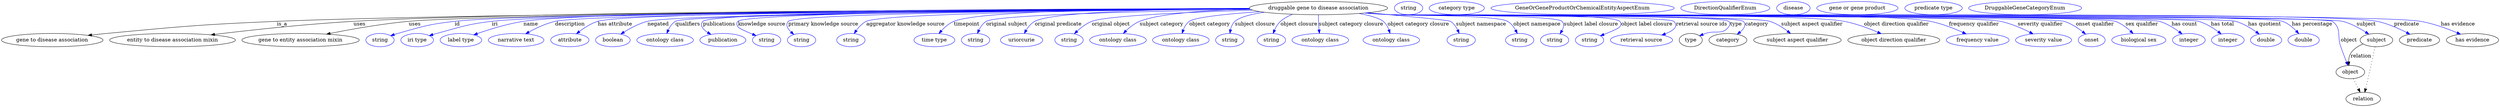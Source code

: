 digraph {
	graph [bb="0,0,6783.6,283"];
	node [label="\N"];
	"druggable gene to disease association"	[height=0.5,
		label="druggable gene to disease association",
		pos="3578.8,265",
		width=5.2176];
	"gene to disease association"	[height=0.5,
		pos="137.79,178",
		width=3.8274];
	"druggable gene to disease association" -> "gene to disease association"	[label=is_a,
		lp="762.79,221.5",
		pos="e,234.98,190.85 3391.8,263.12 2846.8,260.33 1265.6,250.56 748.79,229 542.22,220.38 490.64,215.21 284.79,196 271.95,194.8 258.49,\
193.42 245.15,191.97"];
	"entity to disease association mixin"	[height=0.5,
		pos="464.79,178",
		width=4.7482];
	"druggable gene to disease association" -> "entity to disease association mixin"	[label=uses,
		lp="973.29,221.5",
		pos="e,569.19,192.3 3391.3,263.64 2873.6,262.31 1430.9,256.2 956.79,229 827.1,221.56 678.84,205.45 579.27,193.51"];
	"gene to entity association mixin"	[height=0.5,
		pos="812.79,178",
		width=4.4232];
	"druggable gene to disease association" -> "gene to entity association mixin"	[label=uses,
		lp="1123.3,221.5",
		pos="e,883.38,194.16 3391.7,263.02 2854.5,259.96 1331.5,249.57 1106.8,229 1034,222.34 952.18,207.83 893.35,196.15"];
	id	[color=blue,
		height=0.5,
		label=string,
		pos="1028.8,178",
		width=1.0652];
	"druggable gene to disease association" -> id	[color=blue,
		label=id,
		lp="1238.8,221.5",
		pos="e,1057.8,189.95 3391.4,263.31 2872.9,261.09 1443.3,252.86 1231.8,229 1161.8,221.1 1144.6,215.13 1076.8,196 1073.7,195.12 1070.5,\
194.15 1067.3,193.13",
		style=solid];
	iri	[color=blue,
		height=0.5,
		label="iri type",
		pos="1129.8,178",
		width=1.2277];
	"druggable gene to disease association" -> iri	[color=blue,
		label=iri,
		lp="1340.8,221.5",
		pos="e,1162.7,190.09 3391.4,263.24 2888.6,260.9 1534,252.46 1332.8,229 1265,221.09 1248.7,213.78 1182.8,196 1179.4,195.09 1175.9,194.1 \
1172.5,193.07",
		style=solid];
	name	[color=blue,
		height=0.5,
		label="label type",
		pos="1248.8,178",
		width=1.5707];
	"druggable gene to disease association" -> name	[color=blue,
		label=name,
		lp="1438.8,221.5",
		pos="e,1283.6,192.27 3391,263.85 2901.4,263.06 1610.4,258.19 1418.8,229 1375.2,222.36 1327.1,207.48 1293.2,195.67",
		style=solid];
	description	[color=blue,
		height=0.5,
		label="narrative text",
		pos="1398.8,178",
		width=2.0943];
	"druggable gene to disease association" -> description	[color=blue,
		label=description,
		lp="1544.3,221.5",
		pos="e,1424.4,195.03 3392,263 2899.1,260.07 1594.7,250.34 1503.8,229 1479,223.18 1453.2,210.97 1433.3,200.08",
		style=solid];
	"has attribute"	[color=blue,
		height=0.5,
		label=attribute,
		pos="1543.8,178",
		width=1.4443];
	"druggable gene to disease association" -> "has attribute"	[color=blue,
		label="has attribute",
		lp="1666.8,221.5",
		pos="e,1561.6,194.99 3391.2,263.47 2917.3,261.75 1703.3,254.84 1619.8,229 1601.5,223.36 1583.6,211.89 1569.7,201.36",
		style=solid];
	negated	[color=blue,
		height=0.5,
		label=boolean,
		pos="1660.8,178",
		width=1.2999];
	"druggable gene to disease association" -> negated	[color=blue,
		label=negated,
		lp="1783.8,221.5",
		pos="e,1682.4,194.28 3392,262.76 2942.8,259.45 1832.9,249.28 1754.8,229 1732.1,223.11 1708.8,210.77 1691.1,199.83",
		style=solid];
	qualifiers	[color=blue,
		height=0.5,
		label="ontology class",
		pos="1801.8,178",
		width=2.1304];
	"druggable gene to disease association" -> qualifiers	[color=blue,
		label=qualifiers,
		lp="1864.3,221.5",
		pos="e,1806.8,196.1 3392.2,262.66 2948.3,259.15 1864,248.6 1830.8,229 1821.8,223.71 1815.3,214.47 1810.8,205.37",
		style=solid];
	publications	[color=blue,
		height=0.5,
		label=publication,
		pos="1958.8,178",
		width=1.7332];
	"druggable gene to disease association" -> publications	[color=blue,
		label=publications,
		lp="1949.8,221.5",
		pos="e,1926.8,193.56 3391.5,263.49 2960.2,261.86 1931.5,255.23 1905.8,229 1895.8,218.82 1904.9,207.92 1918.2,198.9",
		style=solid];
	"knowledge source"	[color=blue,
		height=0.5,
		label=string,
		pos="2077.8,178",
		width=1.0652];
	"druggable gene to disease association" -> "knowledge source"	[color=blue,
		label="knowledge source",
		lp="2065.3,221.5",
		pos="e,2049.4,190.16 3391.8,263.24 2979.2,261.11 2024.8,253.55 2000.8,229 1996.1,224.23 1997.2,219.61 2000.8,214 2003.3,210.14 2021.7,\
201.68 2040,194.05",
		style=solid];
	"primary knowledge source"	[color=blue,
		height=0.5,
		label=string,
		pos="2172.8,178",
		width=1.0652];
	"druggable gene to disease association" -> "primary knowledge source"	[color=blue,
		label="primary knowledge source",
		lp="2232.8,221.5",
		pos="e,2152.2,193.29 3392.3,262.83 3007.5,259.96 2159.4,251.13 2137.8,229 2129.4,220.36 2135.4,209.5 2144.6,200.12",
		style=solid];
	"aggregator knowledge source"	[color=blue,
		height=0.5,
		label=string,
		pos="2307.8,178",
		width=1.0652];
	"druggable gene to disease association" -> "aggregator knowledge source"	[color=blue,
		label="aggregator knowledge source",
		lp="2456.3,221.5",
		pos="e,2316.7,195.75 3392.5,262.69 3060.3,259.79 2395.8,251.23 2349.8,229 2338.7,223.64 2329.4,213.81 2322.5,204.28",
		style=solid];
	timepoint	[color=blue,
		height=0.5,
		label="time type",
		pos="2534.8,178",
		width=1.5346];
	"druggable gene to disease association" -> timepoint	[color=blue,
		label=timepoint,
		lp="2622.8,221.5",
		pos="e,2547.1,195.79 3390.9,264.48 3124,264.08 2659.6,258.99 2587.8,229 2574.7,223.54 2562.9,213.28 2553.8,203.47",
		style=solid];
	"original subject"	[color=blue,
		height=0.5,
		label=string,
		pos="2646.8,178",
		width=1.0652];
	"druggable gene to disease association" -> "original subject"	[color=blue,
		label="original subject",
		lp="2731.8,221.5",
		pos="e,2651.8,196.03 3394.7,261.38 3139.6,257.1 2706,247.2 2675.8,229 2666.9,223.62 2660.4,214.37 2655.9,205.28",
		style=solid];
	"original predicate"	[color=blue,
		height=0.5,
		label=uriorcurie,
		pos="2771.8,178",
		width=1.5887];
	"druggable gene to disease association" -> "original predicate"	[color=blue,
		label="original predicate",
		lp="2871.3,221.5",
		pos="e,2779.2,196.1 3390.8,263.97 3179.1,262.6 2857.7,256.01 2807.8,229 2797.8,223.6 2789.9,214.09 2784.1,204.8",
		style=solid];
	"original object"	[color=blue,
		height=0.5,
		label=string,
		pos="2900.8,178",
		width=1.0652];
	"druggable gene to disease association" -> "original object"	[color=blue,
		label="original object",
		lp="3014.3,221.5",
		pos="e,2915.3,195.23 3400,259.4 3232.7,254.19 3002.7,244.38 2962.8,229 2947.8,223.24 2933.7,212.45 2922.7,202.36",
		style=solid];
	"subject category"	[color=blue,
		height=0.5,
		label="ontology class",
		pos="3033.8,178",
		width=2.1304];
	"druggable gene to disease association" -> "subject category"	[color=blue,
		label="subject category",
		lp="3152.3,221.5",
		pos="e,3048.4,196.12 3392.7,262.44 3279.1,259.21 3145.9,250.67 3092.8,229 3078.9,223.34 3065.9,213.12 3055.7,203.38",
		style=solid];
	"object category"	[color=blue,
		height=0.5,
		label="ontology class",
		pos="3204.8,178",
		width=2.1304];
	"druggable gene to disease association" -> "object category"	[color=blue,
		label="object category",
		lp="3283.3,221.5",
		pos="e,3208.1,196.2 3419.7,255.34 3334.6,249.44 3244,240.58 3227.8,229 3220,223.44 3214.8,214.56 3211.3,205.82",
		style=solid];
	"subject closure"	[color=blue,
		height=0.5,
		label=string,
		pos="3337.8,178",
		width=1.0652];
	"druggable gene to disease association" -> "subject closure"	[color=blue,
		label="subject closure",
		lp="3406.3,221.5",
		pos="e,3338.1,196.3 3431.7,253.73 3396.4,248.55 3365,240.74 3351.8,229 3345.3,223.22 3341.7,214.67 3339.7,206.27",
		style=solid];
	"object closure"	[color=blue,
		height=0.5,
		label=string,
		pos="3450.8,178",
		width=1.0652];
	"druggable gene to disease association" -> "object closure"	[color=blue,
		label="object closure",
		lp="3525.8,221.5",
		pos="e,3455.6,195.94 3508.1,248.21 3496.4,243.39 3485.1,237.13 3475.8,229 3468.6,222.7 3463.2,213.81 3459.3,205.27",
		style=solid];
	"subject category closure"	[color=blue,
		height=0.5,
		label="ontology class",
		pos="3583.8,178",
		width=2.1304];
	"druggable gene to disease association" -> "subject category closure"	[color=blue,
		label="subject category closure",
		lp="3667.3,221.5",
		pos="e,3581.5,196.06 3578.7,246.86 3578.8,237.2 3579.1,224.92 3579.8,214 3580,211.44 3580.2,208.77 3580.4,206.11",
		style=solid];
	"object category closure"	[color=blue,
		height=0.5,
		label="ontology class",
		pos="3776.8,178",
		width=2.1304];
	"druggable gene to disease association" -> "object category closure"	[color=blue,
		label="object category closure",
		lp="3850.3,221.5",
		pos="e,3773.4,196.34 3689.2,250.36 3717.7,245.01 3743.6,237.97 3754.8,229 3762,223.2 3766.9,214.54 3770.2,206.05",
		style=solid];
	"subject namespace"	[color=blue,
		height=0.5,
		label=string,
		pos="3966.8,178",
		width=1.0652];
	"druggable gene to disease association" -> "subject namespace"	[color=blue,
		label="subject namespace",
		lp="4020.8,221.5",
		pos="e,3961.4,196.3 3712.7,252.35 3812.7,243.44 3932.9,232.14 3937.8,229 3946.3,223.5 3952.7,214.52 3957.2,205.68",
		style=solid];
	"object namespace"	[color=blue,
		height=0.5,
		label=string,
		pos="4125.8,178",
		width=1.0652];
	"druggable gene to disease association" -> "object namespace"	[color=blue,
		label="object namespace",
		lp="4172.8,221.5",
		pos="e,4119.4,196.02 3710.1,252.12 3732.1,250.3 3754.6,248.52 3775.8,247 3811,244.48 4062.2,246.59 4092.8,229 4102.3,223.55 4109.5,214.16 \
4114.8,204.98",
		style=solid];
	"subject label closure"	[color=blue,
		height=0.5,
		label=string,
		pos="4220.8,178",
		width=1.0652];
	"druggable gene to disease association" -> "subject label closure"	[color=blue,
		label="subject label closure",
		lp="4319.8,221.5",
		pos="e,4235.3,195.15 3708.3,251.95 3730.8,250.1 3753.9,248.36 3775.8,247 3801.6,245.39 4222.9,247.63 4240.8,229 4247.5,222.03 4245.5,\
212.52 4240.8,203.67",
		style=solid];
	"object label closure"	[color=blue,
		height=0.5,
		label=string,
		pos="4315.8,178",
		width=1.0652];
	"druggable gene to disease association" -> "object label closure"	[color=blue,
		label="object label closure",
		lp="4471.3,221.5",
		pos="e,4345.1,189.71 3707.2,251.85 3730,250 3753.6,248.28 3775.8,247 3810.3,245.01 4373.7,253.8 4397.8,229 4402.4,224.22 4401.5,219.56 \
4397.8,214 4395.1,209.87 4374.5,201.11 4354.7,193.39",
		style=solid];
	"retrieval source ids"	[color=blue,
		height=0.5,
		label="retrieval source",
		pos="4456.8,178",
		width=2.347];
	"druggable gene to disease association" -> "retrieval source ids"	[color=blue,
		label="retrieval source ids",
		lp="4620.3,221.5",
		pos="e,4512,191.74 3706.7,251.79 3729.7,249.93 3753.4,248.23 3775.8,247 3797.1,245.83 4529.9,244.28 4544.8,229 4558.6,214.81 4543.2,203.42 \
4521.5,195.11",
		style=solid];
	type	[height=0.5,
		pos="4590.8,178",
		width=0.86659];
	"druggable gene to disease association" -> type	[color=blue,
		label=type,
		lp="4713.8,221.5",
		pos="e,4614.9,189.52 3706.1,251.76 3729.3,249.89 3753.2,248.19 3775.8,247 3801.3,245.65 4675.9,247.21 4693.8,229 4698.5,224.24 4697.8,\
219.33 4693.8,214 4676.6,191.06 4658.9,205.51 4631.8,196 4629.4,195.15 4626.9,194.24 4624.4,193.29",
		style=solid];
	category	[height=0.5,
		pos="4691.8,178",
		width=1.4263];
	"druggable gene to disease association" -> category	[color=blue,
		label=category,
		lp="4770.3,221.5",
		pos="e,4717,193.74 3706.1,251.75 3729.3,249.88 3753.2,248.18 3775.8,247 3802.4,245.61 4715.1,248 4733.8,229 4742.7,219.95 4735.8,209.26 \
4725.2,200.1",
		style=solid];
	"subject aspect qualifier"	[height=0.5,
		pos="4879.8,178",
		width=3.3039];
	"druggable gene to disease association" -> "subject aspect qualifier"	[color=blue,
		label="subject aspect qualifier",
		lp="4920.3,221.5",
		pos="e,4861.3,195.97 3706.1,251.72 3729.3,249.86 3753.2,248.17 3775.8,247 3832.9,244.04 4751.2,246.23 4805.8,229 4823,223.56 4839.9,212.72 \
4853.2,202.52",
		style=solid];
	"object direction qualifier"	[height=0.5,
		pos="5141.8,178",
		width=3.4664];
	"druggable gene to disease association" -> "object direction qualifier"	[color=blue,
		label="object direction qualifier",
		lp="5148.8,221.5",
		pos="e,5107.7,195.42 3705.6,251.71 3728.9,249.84 3753.1,248.14 3775.8,247 3912.5,240.11 4873.2,254.3 5007.8,229 5039.1,223.12 5072.6,\
210.6 5098.3,199.56",
		style=solid];
	"frequency qualifier"	[color=blue,
		height=0.5,
		label="frequency value",
		pos="5369.8,178",
		width=2.3651];
	"druggable gene to disease association" -> "frequency qualifier"	[color=blue,
		label="frequency qualifier",
		lp="5359.8,221.5",
		pos="e,5338.4,194.83 3705.3,251.69 3728.7,249.81 3753,248.12 3775.8,247 3938.4,239 5081,259.91 5240.8,229 5271.5,223.06 5304.4,210.2 \
5329.3,199.02",
		style=solid];
	"severity qualifier"	[color=blue,
		height=0.5,
		label="severity value",
		pos="5548.8,178",
		width=2.1123];
	"druggable gene to disease association" -> "severity qualifier"	[color=blue,
		label="severity qualifier",
		lp="5539.8,221.5",
		pos="e,5520.5,194.84 3705.3,251.66 3728.7,249.78 3753,248.11 3775.8,247 3867.7,242.54 5341.8,247.94 5431.8,229 5459.6,223.15 5489,210.56 \
5511.4,199.47",
		style=solid];
	"onset qualifier"	[color=blue,
		height=0.5,
		label=onset,
		pos="5678.8,178",
		width=1.011];
	"druggable gene to disease association" -> "onset qualifier"	[color=blue,
		label="onset qualifier",
		lp="5687.3,221.5",
		pos="e,5662.4,194.3 3705.1,251.67 3728.6,249.78 3752.9,248.1 3775.8,247 3826.5,244.56 5556.3,244.11 5604.8,229 5623.1,223.31 5640.9,211.49 \
5654.5,200.77",
		style=solid];
	"sex qualifier"	[color=blue,
		height=0.5,
		label="biological sex",
		pos="5806.8,178",
		width=2.0401];
	"druggable gene to disease association" -> "sex qualifier"	[color=blue,
		label="sex qualifier",
		lp="5814.8,221.5",
		pos="e,5791.5,195.74 3705.1,251.65 3728.6,249.77 3752.9,248.09 3775.8,247 3830.4,244.4 5691.2,247.03 5742.8,229 5758.3,223.6 5772.9,212.8 \
5784.2,202.62",
		style=solid];
	"has count"	[color=blue,
		height=0.5,
		label=integer,
		pos="5942.8,178",
		width=1.2277];
	"druggable gene to disease association" -> "has count"	[color=blue,
		label="has count",
		lp="5930.8,221.5",
		pos="e,5924.5,194.57 3705.1,251.64 3728.6,249.76 3752.9,248.08 3775.8,247 3833.7,244.26 5807.1,245.22 5862.8,229 5882.2,223.33 5901.6,\
211.46 5916.4,200.71",
		style=solid];
	"has total"	[color=blue,
		height=0.5,
		label=integer,
		pos="6048.8,178",
		width=1.2277];
	"druggable gene to disease association" -> "has total"	[color=blue,
		label="has total",
		lp="6034.3,221.5",
		pos="e,6030.8,194.57 3705.1,251.63 3728.6,249.75 3752.9,248.08 3775.8,247 3836.7,244.13 5911.3,246.21 5969.8,229 5989.1,223.33 6008.1,\
211.46 6022.7,200.71",
		style=solid];
	"has quotient"	[color=blue,
		height=0.5,
		label=double,
		pos="6152.8,178",
		width=1.1735];
	"druggable gene to disease association" -> "has quotient"	[color=blue,
		label="has quotient",
		lp="6148.8,221.5",
		pos="e,6134.1,194.34 3704.8,251.65 3728.4,249.76 3752.8,248.08 3775.8,247 3839.4,244.01 6008.5,246.31 6069.8,229 6090,223.31 6110.1,211.32 \
6125.6,200.51",
		style=solid];
	"has percentage"	[color=blue,
		height=0.5,
		label=double,
		pos="6254.8,178",
		width=1.1735];
	"druggable gene to disease association" -> "has percentage"	[color=blue,
		label="has percentage",
		lp="6277.8,221.5",
		pos="e,6241.8,195.46 3704.8,251.64 3728.4,249.75 3752.8,248.08 3775.8,247 3843,243.86 6134.9,252.94 6197.8,229 6211.9,223.63 6224.8,213.02 \
6234.8,202.96",
		style=solid];
	object	[height=0.5,
		pos="6381.8,91",
		width=1.0832];
	"druggable gene to disease association" -> object	[color=blue,
		label=object,
		lp="6377.8,178",
		pos="e,6375.1,108.97 3704.8,251.63 3728.4,249.75 3752.8,248.07 3775.8,247 3811.3,245.35 6304,249.87 6332.8,229 6358.9,210.01 6344.9,190.44 \
6355.8,160 6360.7,146.2 6366.5,130.94 6371.4,118.38",
		style=solid];
	subject	[height=0.5,
		pos="6452.8,178",
		width=1.2277];
	"druggable gene to disease association" -> subject	[color=blue,
		label=subject,
		lp="6424.8,221.5",
		pos="e,6432.1,194.12 3704.8,251.63 3728.4,249.74 3752.8,248.07 3775.8,247 3847.5,243.66 6291.3,246.93 6360.8,229 6383.3,223.2 6406.2,\
210.74 6423.6,199.71",
		style=solid];
	predicate	[height=0.5,
		pos="6569.8,178",
		width=1.5165];
	"druggable gene to disease association" -> predicate	[color=blue,
		label=predicate,
		lp="6534.8,221.5",
		pos="e,6543.9,193.9 3704.8,251.63 3728.4,249.74 3752.8,248.07 3775.8,247 3924.5,240.1 6309.2,259.8 6454.8,229 6482.9,223.05 6512.7,209.92 \
6534.8,198.61",
		style=solid];
	"has evidence"	[height=0.5,
		pos="6712.8,178",
		width=1.9679];
	"druggable gene to disease association" -> "has evidence"	[color=blue,
		label="has evidence",
		lp="6674.3,221.5",
		pos="e,6680.5,194.04 3704.8,251.62 3728.4,249.73 3752.8,248.06 3775.8,247 3931,239.81 6419.8,256.01 6572.8,229 6607,222.96 6644,209.44 \
6671.3,197.99",
		style=solid];
	association_type	[color=blue,
		height=0.5,
		label=string,
		pos="3822.8,265",
		width=1.0652];
	association_category	[color=blue,
		height=0.5,
		label="category type",
		pos="3953.8,265",
		width=2.0762];
	"gene to disease or phenotypic feature association_subject aspect qualifier"	[color=blue,
		height=0.5,
		label=GeneOrGeneProductOrChemicalEntityAspectEnum,
		pos="4295.8,265",
		width=6.9147];
	"gene to disease or phenotypic feature association_object direction qualifier"	[color=blue,
		height=0.5,
		label=DirectionQualifierEnum,
		pos="4683.8,265",
		width=3.358];
	relation	[height=0.5,
		pos="6416.8,18",
		width=1.2999];
	object -> relation	[pos="e,6408.3,36.198 6390.1,73.174 6394.2,64.896 6399.2,54.723 6403.8,45.438",
		style=dotted];
	"gene to disease association_object"	[color=blue,
		height=0.5,
		label=disease,
		pos="4867.8,265",
		width=1.2638];
	subject -> object	[label=relation,
		lp="6410.8,134.5",
		pos="e,6378,109.01 6416.4,167.42 6403.6,162.12 6390.4,154.06 6382.8,142 6378.5,135.26 6377.2,126.93 6377.2,119.01"];
	subject -> relation	[pos="e,6421,36.005 6449.1,160.05 6444.7,139.44 6436.9,103.63 6429.8,73 6427.8,64.183 6425.5,54.574 6423.4,45.938",
		style=dotted];
	"druggable gene to disease association_subject"	[color=blue,
		height=0.5,
		label="gene or gene product",
		pos="5041.8,265",
		width=3.0692];
	"druggable gene to disease association_predicate"	[color=blue,
		height=0.5,
		label="predicate type",
		pos="5247.8,265",
		width=2.1665];
	"druggable gene to disease association_has evidence"	[color=blue,
		height=0.5,
		label=DruggableGeneCategoryEnum,
		pos="5496.8,265",
		width=4.2607];
}
